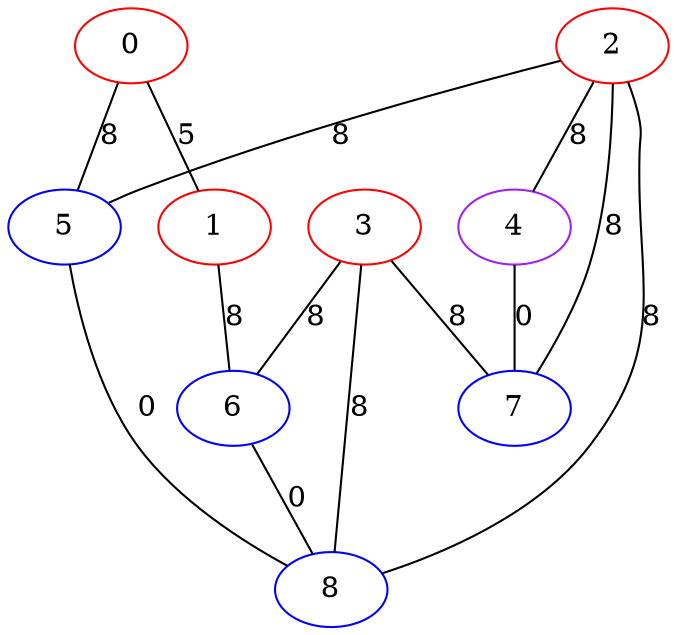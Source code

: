 graph "" {
0 [color=red, weight=1];
1 [color=red, weight=1];
2 [color=red, weight=1];
3 [color=red, weight=1];
4 [color=purple, weight=4];
5 [color=blue, weight=3];
6 [color=blue, weight=3];
7 [color=blue, weight=3];
8 [color=blue, weight=3];
0 -- 1  [key=0, label=5];
0 -- 5  [key=0, label=8];
1 -- 6  [key=0, label=8];
2 -- 8  [key=0, label=8];
2 -- 4  [key=0, label=8];
2 -- 5  [key=0, label=8];
2 -- 7  [key=0, label=8];
3 -- 8  [key=0, label=8];
3 -- 6  [key=0, label=8];
3 -- 7  [key=0, label=8];
4 -- 7  [key=0, label=0];
5 -- 8  [key=0, label=0];
6 -- 8  [key=0, label=0];
}
